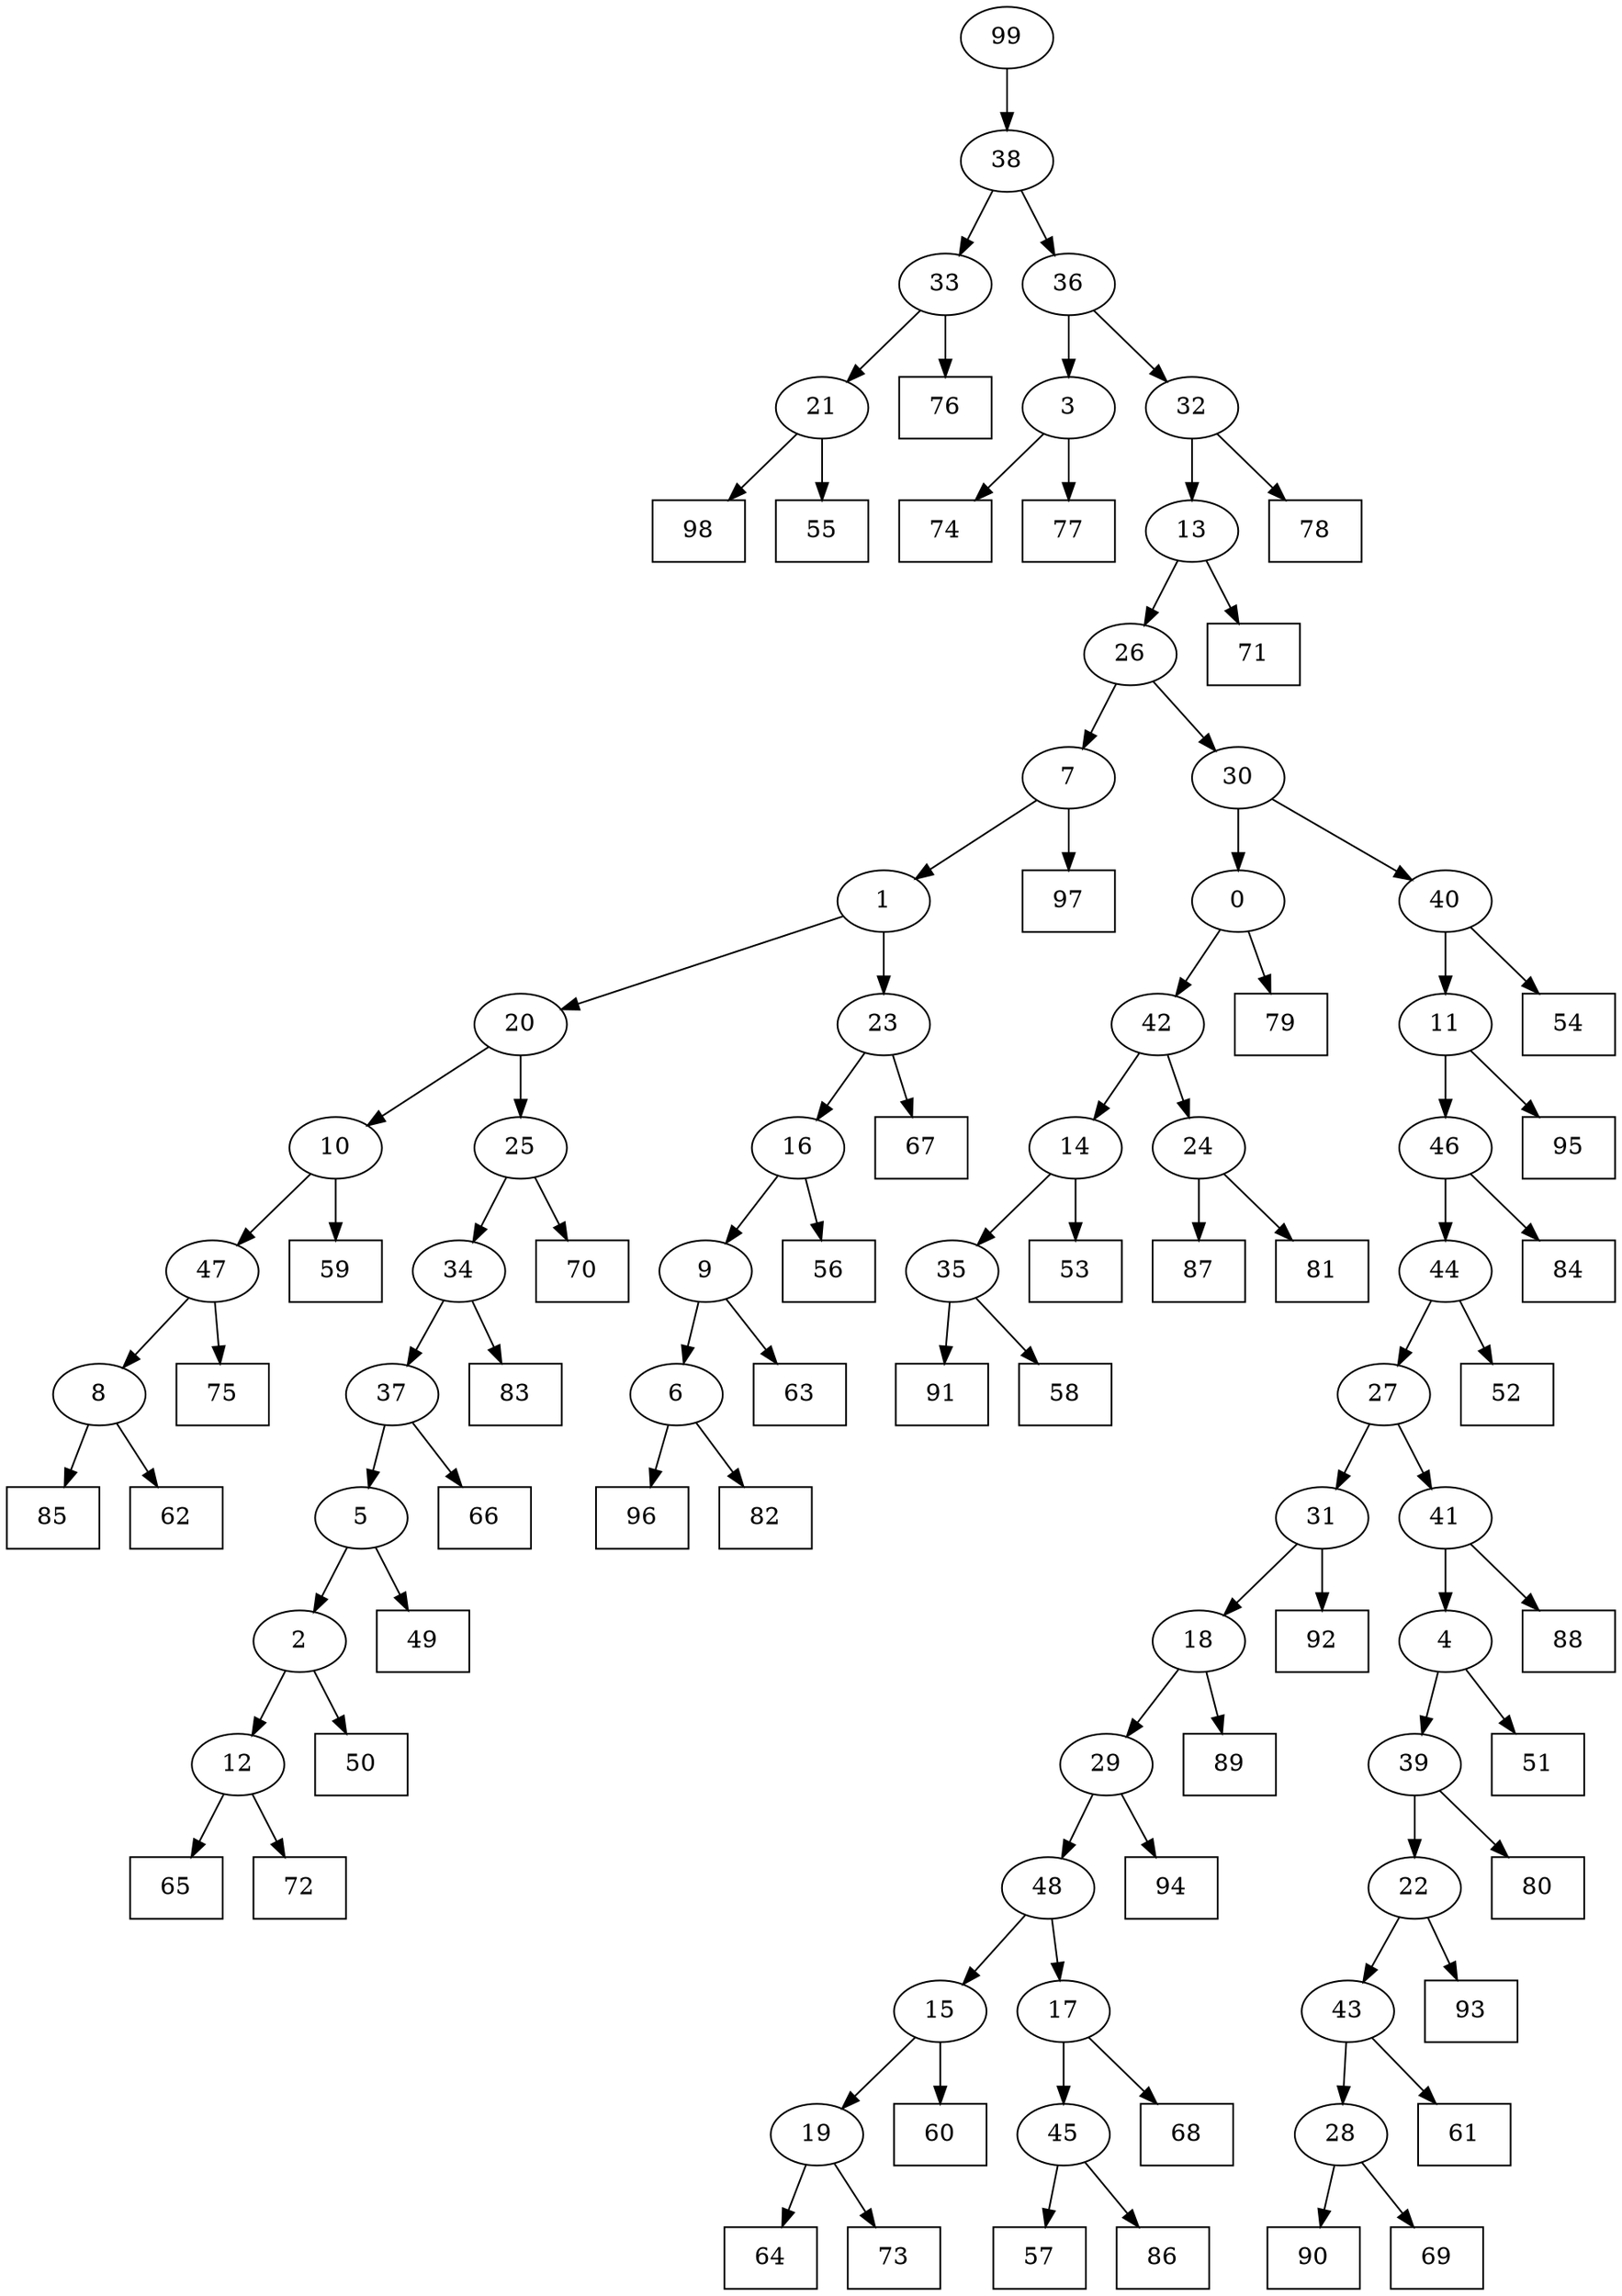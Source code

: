 digraph G {
0[label="0"];
1[label="1"];
2[label="2"];
3[label="3"];
4[label="4"];
5[label="5"];
6[label="6"];
7[label="7"];
8[label="8"];
9[label="9"];
10[label="10"];
11[label="11"];
12[label="12"];
13[label="13"];
14[label="14"];
15[label="15"];
16[label="16"];
17[label="17"];
18[label="18"];
19[label="19"];
20[label="20"];
21[label="21"];
22[label="22"];
23[label="23"];
24[label="24"];
25[label="25"];
26[label="26"];
27[label="27"];
28[label="28"];
29[label="29"];
30[label="30"];
31[label="31"];
32[label="32"];
33[label="33"];
34[label="34"];
35[label="35"];
36[label="36"];
37[label="37"];
38[label="38"];
39[label="39"];
40[label="40"];
41[label="41"];
42[label="42"];
43[label="43"];
44[label="44"];
45[label="45"];
46[label="46"];
47[label="47"];
48[label="48"];
49[shape=box,label="76"];
50[shape=box,label="83"];
51[shape=box,label="96"];
52[shape=box,label="79"];
53[shape=box,label="61"];
54[shape=box,label="56"];
55[shape=box,label="92"];
56[shape=box,label="54"];
57[shape=box,label="91"];
58[shape=box,label="65"];
59[shape=box,label="72"];
60[shape=box,label="49"];
61[shape=box,label="89"];
62[shape=box,label="85"];
63[shape=box,label="98"];
64[shape=box,label="57"];
65[shape=box,label="82"];
66[shape=box,label="53"];
67[shape=box,label="87"];
68[shape=box,label="94"];
69[shape=box,label="95"];
70[shape=box,label="86"];
71[shape=box,label="64"];
72[shape=box,label="90"];
73[shape=box,label="50"];
74[shape=box,label="80"];
75[shape=box,label="52"];
76[shape=box,label="63"];
77[shape=box,label="51"];
78[shape=box,label="66"];
79[shape=box,label="84"];
80[shape=box,label="59"];
81[shape=box,label="58"];
82[shape=box,label="78"];
83[shape=box,label="68"];
84[shape=box,label="67"];
85[shape=box,label="71"];
86[shape=box,label="62"];
87[shape=box,label="55"];
88[shape=box,label="73"];
89[shape=box,label="60"];
90[shape=box,label="93"];
91[shape=box,label="70"];
92[shape=box,label="75"];
93[shape=box,label="74"];
94[shape=box,label="88"];
95[shape=box,label="77"];
96[shape=box,label="69"];
97[shape=box,label="81"];
98[shape=box,label="97"];
99[label="99"];
21->63 ;
12->59 ;
2->12 ;
16->54 ;
6->51 ;
34->50 ;
23->16 ;
43->53 ;
17->83 ;
13->26 ;
19->71 ;
30->40 ;
40->56 ;
24->67 ;
8->86 ;
32->82 ;
7->98 ;
1->20 ;
12->58 ;
37->5 ;
11->69 ;
44->75 ;
28->72 ;
24->97 ;
23->84 ;
33->21 ;
28->96 ;
35->57 ;
0->52 ;
41->4 ;
9->76 ;
9->6 ;
45->70 ;
46->79 ;
16->9 ;
33->49 ;
22->43 ;
2->73 ;
25->91 ;
31->55 ;
47->92 ;
15->89 ;
5->2 ;
42->24 ;
44->27 ;
27->41 ;
41->94 ;
14->66 ;
18->61 ;
4->77 ;
8->62 ;
1->23 ;
34->37 ;
37->78 ;
38->33 ;
5->60 ;
29->48 ;
48->15 ;
13->85 ;
31->18 ;
19->88 ;
22->90 ;
10->80 ;
29->68 ;
47->8 ;
15->19 ;
42->14 ;
18->29 ;
10->47 ;
3->95 ;
26->7 ;
7->1 ;
27->31 ;
35->81 ;
20->10 ;
20->25 ;
25->34 ;
36->32 ;
45->64 ;
3->93 ;
43->28 ;
26->30 ;
30->0 ;
32->13 ;
48->17 ;
17->45 ;
14->35 ;
46->44 ;
21->87 ;
39->22 ;
0->42 ;
40->11 ;
11->46 ;
99->38 ;
38->36 ;
36->3 ;
6->65 ;
4->39 ;
39->74 ;
}
